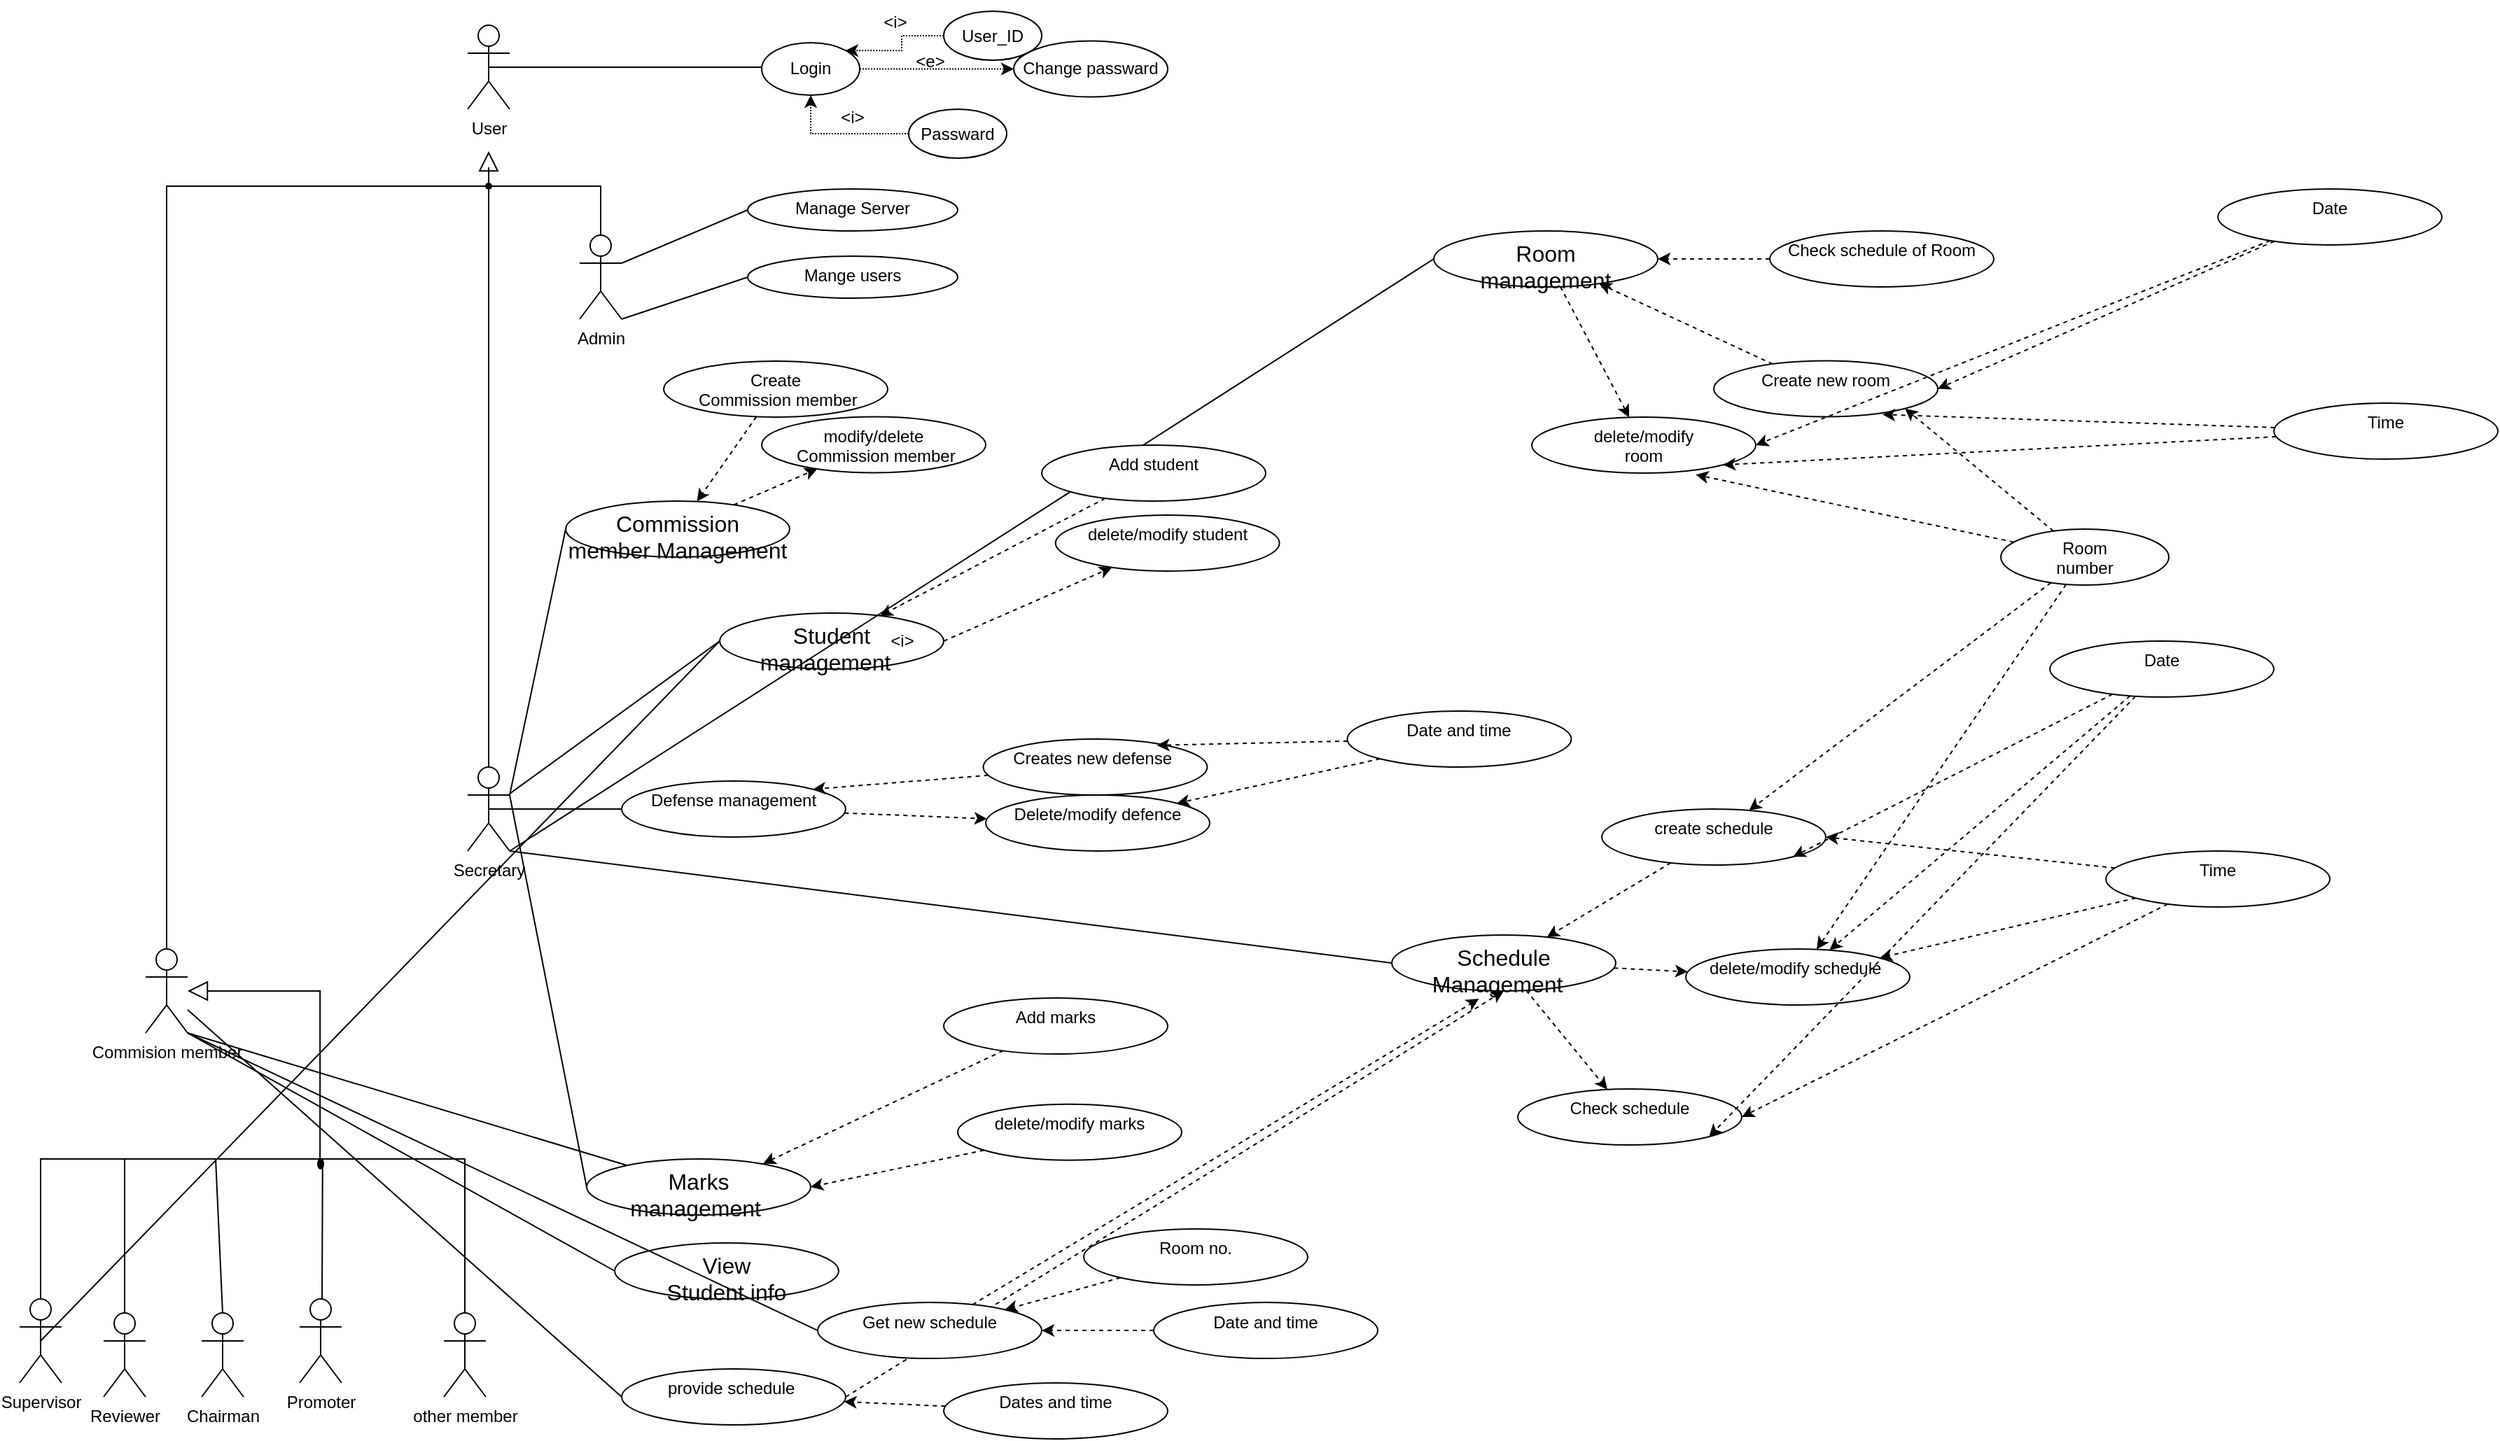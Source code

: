 <mxfile version="20.5.3" type="github">
  <diagram id="Ceo3HjTIkCoKuokpigPx" name="Page-1">
    <mxGraphModel dx="2837" dy="1427" grid="1" gridSize="10" guides="1" tooltips="1" connect="1" arrows="1" fold="1" page="1" pageScale="1" pageWidth="850" pageHeight="1100" math="0" shadow="0">
      <root>
        <mxCell id="0" />
        <mxCell id="1" parent="0" />
        <mxCell id="y3fBSHz_BWolWpJbCQQ2-2" value="User&lt;br&gt;" style="shape=umlActor;html=1;verticalLabelPosition=bottom;verticalAlign=top;align=center;movable=1;resizable=1;rotatable=1;deletable=1;editable=1;connectable=1;" parent="1" vertex="1">
          <mxGeometry x="120" y="40" width="30" height="60" as="geometry" />
        </mxCell>
        <mxCell id="y3fBSHz_BWolWpJbCQQ2-7" value="Admin&lt;br&gt;" style="shape=umlActor;html=1;verticalLabelPosition=bottom;verticalAlign=top;align=center;" parent="1" vertex="1">
          <mxGeometry x="200" y="190" width="30" height="60" as="geometry" />
        </mxCell>
        <mxCell id="y3fBSHz_BWolWpJbCQQ2-8" value="Secretary" style="shape=umlActor;html=1;verticalLabelPosition=bottom;verticalAlign=top;align=center;" parent="1" vertex="1">
          <mxGeometry x="120" y="570" width="30" height="60" as="geometry" />
        </mxCell>
        <mxCell id="y3fBSHz_BWolWpJbCQQ2-9" value="Commision member" style="shape=umlActor;html=1;verticalLabelPosition=bottom;verticalAlign=top;align=center;" parent="1" vertex="1">
          <mxGeometry x="-110" y="700" width="30" height="60" as="geometry" />
        </mxCell>
        <mxCell id="y3fBSHz_BWolWpJbCQQ2-30" value="" style="verticalAlign=bottom;html=1;ellipse;fillColor=strokeColor;fontFamily=Helvetica;fontSize=11;fontColor=default;" parent="1" vertex="1">
          <mxGeometry x="133" y="153" width="4" height="4" as="geometry" />
        </mxCell>
        <mxCell id="y3fBSHz_BWolWpJbCQQ2-31" value="" style="edgeStyle=elbowEdgeStyle;html=1;endSize=12;endArrow=block;endFill=0;elbow=horizontal;rounded=0;labelBackgroundColor=default;fontFamily=Helvetica;fontSize=11;fontColor=default;shape=connector;" parent="1" source="y3fBSHz_BWolWpJbCQQ2-30" edge="1">
          <mxGeometry x="1" relative="1" as="geometry">
            <mxPoint x="135" y="130" as="targetPoint" />
          </mxGeometry>
        </mxCell>
        <mxCell id="y3fBSHz_BWolWpJbCQQ2-32" value="" style="edgeStyle=elbowEdgeStyle;html=1;elbow=vertical;verticalAlign=bottom;endArrow=none;rounded=0;labelBackgroundColor=default;fontFamily=Helvetica;fontSize=11;fontColor=default;startSize=14;shape=connector;entryX=0.5;entryY=0;entryDx=0;entryDy=0;entryPerimeter=0;" parent="1" source="y3fBSHz_BWolWpJbCQQ2-30" target="y3fBSHz_BWolWpJbCQQ2-7" edge="1">
          <mxGeometry x="1" relative="1" as="geometry">
            <mxPoint x="205" y="180" as="targetPoint" />
            <Array as="points">
              <mxPoint x="175" y="155" />
            </Array>
          </mxGeometry>
        </mxCell>
        <mxCell id="y3fBSHz_BWolWpJbCQQ2-33" value="" style="edgeStyle=elbowEdgeStyle;html=1;elbow=vertical;verticalAlign=bottom;endArrow=none;rounded=0;labelBackgroundColor=default;fontFamily=Helvetica;fontSize=11;fontColor=default;startSize=14;shape=connector;exitX=0.5;exitY=0;exitDx=0;exitDy=0;exitPerimeter=0;" parent="1" source="y3fBSHz_BWolWpJbCQQ2-8" target="y3fBSHz_BWolWpJbCQQ2-9" edge="1">
          <mxGeometry x="1" relative="1" as="geometry">
            <mxPoint x="65" y="180" as="targetPoint" />
            <Array as="points">
              <mxPoint x="95" y="155" />
            </Array>
            <mxPoint x="135" y="160" as="sourcePoint" />
          </mxGeometry>
        </mxCell>
        <mxCell id="y3fBSHz_BWolWpJbCQQ2-43" value="" style="endArrow=none;html=1;rounded=0;exitX=0.5;exitY=0.5;exitDx=0;exitDy=0;exitPerimeter=0;" parent="1" source="y3fBSHz_BWolWpJbCQQ2-2" edge="1">
          <mxGeometry width="50" height="50" relative="1" as="geometry">
            <mxPoint x="420" y="300" as="sourcePoint" />
            <mxPoint x="340" y="70" as="targetPoint" />
            <Array as="points">
              <mxPoint x="250" y="70" />
            </Array>
          </mxGeometry>
        </mxCell>
        <mxCell id="y3fBSHz_BWolWpJbCQQ2-49" style="edgeStyle=orthogonalEdgeStyle;rounded=0;orthogonalLoop=1;jettySize=auto;html=1;dashed=1;dashPattern=1 1;entryX=1;entryY=0;entryDx=0;entryDy=0;" parent="1" source="y3fBSHz_BWolWpJbCQQ2-48" target="y3fBSHz_BWolWpJbCQQ2-44" edge="1">
          <mxGeometry relative="1" as="geometry" />
        </mxCell>
        <mxCell id="y3fBSHz_BWolWpJbCQQ2-54" style="edgeStyle=orthogonalEdgeStyle;rounded=0;orthogonalLoop=1;jettySize=auto;html=1;dashed=1;dashPattern=1 1;entryX=0.5;entryY=1;entryDx=0;entryDy=0;" parent="1" source="y3fBSHz_BWolWpJbCQQ2-53" target="y3fBSHz_BWolWpJbCQQ2-44" edge="1">
          <mxGeometry relative="1" as="geometry" />
        </mxCell>
        <mxCell id="y3fBSHz_BWolWpJbCQQ2-56" value="" style="edgeStyle=orthogonalEdgeStyle;rounded=0;orthogonalLoop=1;jettySize=auto;html=1;dashed=1;dashPattern=1 1;" parent="1" source="y3fBSHz_BWolWpJbCQQ2-44" target="y3fBSHz_BWolWpJbCQQ2-55" edge="1">
          <mxGeometry relative="1" as="geometry" />
        </mxCell>
        <mxCell id="y3fBSHz_BWolWpJbCQQ2-44" value="Login" style="ellipse;whiteSpace=wrap;html=1;" parent="1" vertex="1">
          <mxGeometry x="330" y="52.5" width="70" height="37.5" as="geometry" />
        </mxCell>
        <mxCell id="y3fBSHz_BWolWpJbCQQ2-48" value="User_ID" style="ellipse;whiteSpace=wrap;html=1;" parent="1" vertex="1">
          <mxGeometry x="460" y="30" width="70" height="35" as="geometry" />
        </mxCell>
        <mxCell id="y3fBSHz_BWolWpJbCQQ2-53" value="Passward" style="ellipse;whiteSpace=wrap;html=1;" parent="1" vertex="1">
          <mxGeometry x="435" y="100" width="70" height="35" as="geometry" />
        </mxCell>
        <mxCell id="y3fBSHz_BWolWpJbCQQ2-55" value="Change passward" style="ellipse;whiteSpace=wrap;html=1;" parent="1" vertex="1">
          <mxGeometry x="510" y="51.25" width="110" height="40" as="geometry" />
        </mxCell>
        <mxCell id="uWbdzSf9f9KDguj-dyQo-15" value="" style="edgeStyle=elbowEdgeStyle;html=1;endSize=12;endArrow=block;endFill=0;elbow=horizontal;rounded=0;labelBackgroundColor=default;fontFamily=Helvetica;fontSize=11;fontColor=default;shape=connector;" edge="1" parent="1" target="y3fBSHz_BWolWpJbCQQ2-9">
          <mxGeometry x="1" relative="1" as="geometry">
            <mxPoint x="14.57" y="820" as="targetPoint" />
            <mxPoint x="14.57" y="850" as="sourcePoint" />
            <Array as="points">
              <mxPoint x="14.57" y="850" />
              <mxPoint x="324.57" y="770" />
            </Array>
          </mxGeometry>
        </mxCell>
        <mxCell id="uWbdzSf9f9KDguj-dyQo-16" value="" style="edgeStyle=elbowEdgeStyle;html=1;elbow=vertical;verticalAlign=bottom;endArrow=none;rounded=0;labelBackgroundColor=default;fontFamily=Helvetica;fontSize=11;fontColor=default;startSize=14;shape=connector;entryX=0.5;entryY=0;entryDx=0;entryDy=0;entryPerimeter=0;" edge="1" parent="1" target="uWbdzSf9f9KDguj-dyQo-51">
          <mxGeometry x="1" relative="1" as="geometry">
            <mxPoint x="120" y="890" as="targetPoint" />
            <Array as="points">
              <mxPoint x="70" y="850" />
            </Array>
            <mxPoint x="30" y="850" as="sourcePoint" />
          </mxGeometry>
        </mxCell>
        <mxCell id="uWbdzSf9f9KDguj-dyQo-17" value="" style="edgeStyle=elbowEdgeStyle;html=1;elbow=vertical;verticalAlign=bottom;endArrow=none;rounded=0;labelBackgroundColor=default;fontFamily=Helvetica;fontSize=11;fontColor=default;startSize=14;shape=connector;startArrow=none;entryX=0.5;entryY=0;entryDx=0;entryDy=0;entryPerimeter=0;" edge="1" source="uWbdzSf9f9KDguj-dyQo-26" parent="1" target="uWbdzSf9f9KDguj-dyQo-42">
          <mxGeometry x="1" relative="1" as="geometry">
            <mxPoint x="-180" y="900" as="targetPoint" />
            <Array as="points">
              <mxPoint x="-170" y="850" />
              <mxPoint x="-130" y="850" />
              <mxPoint x="-120" y="850" />
              <mxPoint x="-30" y="850" />
              <mxPoint x="200" y="765" />
              <mxPoint x="300" y="765" />
            </Array>
            <mxPoint x="30" y="850" as="sourcePoint" />
          </mxGeometry>
        </mxCell>
        <mxCell id="uWbdzSf9f9KDguj-dyQo-27" value="" style="edgeStyle=elbowEdgeStyle;html=1;elbow=vertical;verticalAlign=bottom;endArrow=none;rounded=0;labelBackgroundColor=default;fontFamily=Helvetica;fontSize=11;fontColor=default;startSize=14;shape=connector;startArrow=none;" edge="1" parent="1" source="uWbdzSf9f9KDguj-dyQo-26">
          <mxGeometry x="1" relative="1" as="geometry">
            <mxPoint x="30" y="850" as="targetPoint" />
            <Array as="points" />
            <mxPoint x="30" y="850" as="sourcePoint" />
          </mxGeometry>
        </mxCell>
        <mxCell id="uWbdzSf9f9KDguj-dyQo-26" value="" style="verticalAlign=bottom;html=1;ellipse;fillColor=strokeColor;fontFamily=Helvetica;fontSize=11;fontColor=default;direction=east;" vertex="1" parent="1">
          <mxGeometry x="13" y="850" width="4" height="7" as="geometry" />
        </mxCell>
        <mxCell id="uWbdzSf9f9KDguj-dyQo-31" value="" style="edgeStyle=elbowEdgeStyle;html=1;elbow=vertical;verticalAlign=bottom;endArrow=none;rounded=0;labelBackgroundColor=default;fontFamily=Helvetica;fontSize=11;fontColor=default;startSize=14;shape=connector;" edge="1" parent="1" target="uWbdzSf9f9KDguj-dyQo-26">
          <mxGeometry x="1" relative="1" as="geometry">
            <mxPoint x="30" y="850" as="targetPoint" />
            <Array as="points" />
            <mxPoint x="30" y="850" as="sourcePoint" />
          </mxGeometry>
        </mxCell>
        <mxCell id="uWbdzSf9f9KDguj-dyQo-42" value="Supervisor&lt;br&gt;" style="shape=umlActor;html=1;verticalLabelPosition=bottom;verticalAlign=top;align=center;" vertex="1" parent="1">
          <mxGeometry x="-200" y="950" width="30" height="60" as="geometry" />
        </mxCell>
        <mxCell id="uWbdzSf9f9KDguj-dyQo-43" value="" style="endArrow=none;html=1;rounded=0;exitX=0.5;exitY=0;exitDx=0;exitDy=0;exitPerimeter=0;" edge="1" parent="1" source="uWbdzSf9f9KDguj-dyQo-44">
          <mxGeometry width="50" height="50" relative="1" as="geometry">
            <mxPoint x="-120" y="940" as="sourcePoint" />
            <mxPoint x="-125" y="850" as="targetPoint" />
          </mxGeometry>
        </mxCell>
        <mxCell id="uWbdzSf9f9KDguj-dyQo-44" value="Reviewer" style="shape=umlActor;html=1;verticalLabelPosition=bottom;verticalAlign=top;align=center;" vertex="1" parent="1">
          <mxGeometry x="-140" y="960" width="30" height="60" as="geometry" />
        </mxCell>
        <mxCell id="uWbdzSf9f9KDguj-dyQo-46" value="Chairman" style="shape=umlActor;html=1;verticalLabelPosition=bottom;verticalAlign=top;align=center;" vertex="1" parent="1">
          <mxGeometry x="-70" y="960" width="30" height="60" as="geometry" />
        </mxCell>
        <mxCell id="uWbdzSf9f9KDguj-dyQo-48" value="" style="endArrow=none;html=1;rounded=0;exitX=0.5;exitY=0;exitDx=0;exitDy=0;exitPerimeter=0;" edge="1" parent="1" source="uWbdzSf9f9KDguj-dyQo-46">
          <mxGeometry width="50" height="50" relative="1" as="geometry">
            <mxPoint x="50" y="880" as="sourcePoint" />
            <mxPoint x="-60" y="850" as="targetPoint" />
          </mxGeometry>
        </mxCell>
        <mxCell id="uWbdzSf9f9KDguj-dyQo-49" value="" style="endArrow=none;html=1;rounded=0;entryX=1;entryY=0;entryDx=0;entryDy=0;" edge="1" parent="1" target="uWbdzSf9f9KDguj-dyQo-26">
          <mxGeometry width="50" height="50" relative="1" as="geometry">
            <mxPoint x="16" y="950" as="sourcePoint" />
            <mxPoint x="100" y="830" as="targetPoint" />
          </mxGeometry>
        </mxCell>
        <mxCell id="uWbdzSf9f9KDguj-dyQo-50" value="Promoter" style="shape=umlActor;html=1;verticalLabelPosition=bottom;verticalAlign=top;align=center;" vertex="1" parent="1">
          <mxGeometry y="950" width="30" height="60" as="geometry" />
        </mxCell>
        <mxCell id="uWbdzSf9f9KDguj-dyQo-51" value="other member" style="shape=umlActor;html=1;verticalLabelPosition=bottom;verticalAlign=top;align=center;" vertex="1" parent="1">
          <mxGeometry x="103" y="960" width="30" height="60" as="geometry" />
        </mxCell>
        <mxCell id="uWbdzSf9f9KDguj-dyQo-52" value="Manage Server" style="ellipse;whiteSpace=wrap;html=1;verticalAlign=top;" vertex="1" parent="1">
          <mxGeometry x="320" y="157" width="150" height="30" as="geometry" />
        </mxCell>
        <mxCell id="uWbdzSf9f9KDguj-dyQo-54" value="" style="endArrow=none;html=1;rounded=0;strokeColor=default;strokeWidth=1;exitX=1;exitY=0.333;exitDx=0;exitDy=0;exitPerimeter=0;entryX=0;entryY=0.5;entryDx=0;entryDy=0;" edge="1" parent="1" source="y3fBSHz_BWolWpJbCQQ2-7" target="uWbdzSf9f9KDguj-dyQo-52">
          <mxGeometry width="50" height="50" relative="1" as="geometry">
            <mxPoint x="280" y="270" as="sourcePoint" />
            <mxPoint x="330" y="220" as="targetPoint" />
          </mxGeometry>
        </mxCell>
        <mxCell id="uWbdzSf9f9KDguj-dyQo-55" value="&amp;lt;i&amp;gt;" style="text;html=1;align=center;verticalAlign=middle;resizable=0;points=[];autosize=1;strokeColor=none;fillColor=none;" vertex="1" parent="1">
          <mxGeometry x="405" y="22.5" width="40" height="30" as="geometry" />
        </mxCell>
        <mxCell id="uWbdzSf9f9KDguj-dyQo-56" style="edgeStyle=none;rounded=0;orthogonalLoop=1;jettySize=auto;html=1;entryX=0.495;entryY=0.99;entryDx=0;entryDy=0;entryPerimeter=0;strokeColor=default;strokeWidth=1;" edge="1" parent="1" source="uWbdzSf9f9KDguj-dyQo-55" target="uWbdzSf9f9KDguj-dyQo-55">
          <mxGeometry relative="1" as="geometry" />
        </mxCell>
        <mxCell id="uWbdzSf9f9KDguj-dyQo-57" value="&amp;lt;e&amp;gt;" style="text;html=1;align=center;verticalAlign=middle;resizable=0;points=[];autosize=1;strokeColor=none;fillColor=none;" vertex="1" parent="1">
          <mxGeometry x="430" y="51.25" width="40" height="30" as="geometry" />
        </mxCell>
        <mxCell id="uWbdzSf9f9KDguj-dyQo-58" value="&amp;lt;i&amp;gt;" style="text;html=1;strokeColor=none;fillColor=none;align=center;verticalAlign=middle;whiteSpace=wrap;rounded=0;" vertex="1" parent="1">
          <mxGeometry x="365" y="91.25" width="60" height="30" as="geometry" />
        </mxCell>
        <mxCell id="uWbdzSf9f9KDguj-dyQo-59" value="Mange users" style="ellipse;whiteSpace=wrap;html=1;verticalAlign=top;" vertex="1" parent="1">
          <mxGeometry x="320" y="205" width="150" height="30" as="geometry" />
        </mxCell>
        <mxCell id="uWbdzSf9f9KDguj-dyQo-60" value="" style="endArrow=none;html=1;rounded=0;strokeColor=default;strokeWidth=1;exitX=1;exitY=0.333;exitDx=0;exitDy=0;exitPerimeter=0;entryX=0;entryY=0.5;entryDx=0;entryDy=0;" edge="1" parent="1" target="uWbdzSf9f9KDguj-dyQo-59">
          <mxGeometry width="50" height="50" relative="1" as="geometry">
            <mxPoint x="230" y="250" as="sourcePoint" />
            <mxPoint x="330" y="260" as="targetPoint" />
          </mxGeometry>
        </mxCell>
        <mxCell id="uWbdzSf9f9KDguj-dyQo-93" value="" style="edgeStyle=none;rounded=0;orthogonalLoop=1;jettySize=auto;html=1;strokeColor=default;strokeWidth=1;dashed=1;" edge="1" parent="1" source="uWbdzSf9f9KDguj-dyQo-92" target="uWbdzSf9f9KDguj-dyQo-61">
          <mxGeometry relative="1" as="geometry" />
        </mxCell>
        <mxCell id="uWbdzSf9f9KDguj-dyQo-61" value="&lt;span style=&quot;font-size:12.0pt;font-family:&amp;quot;Calibri Light&amp;quot;,sans-serif;&lt;br/&gt;mso-ascii-theme-font:major-latin;mso-fareast-font-family:Calibri;mso-fareast-theme-font:&lt;br/&gt;minor-latin;mso-hansi-theme-font:major-latin;mso-bidi-theme-font:major-latin;&lt;br/&gt;mso-ansi-language:EN-US;mso-fareast-language:EN-US;mso-bidi-language:AR-SA&quot;&gt;Commission&lt;br/&gt;member Management&lt;/span&gt;" style="ellipse;whiteSpace=wrap;html=1;verticalAlign=top;" vertex="1" parent="1">
          <mxGeometry x="190" y="380" width="160" height="40" as="geometry" />
        </mxCell>
        <mxCell id="uWbdzSf9f9KDguj-dyQo-62" value="" style="endArrow=none;html=1;rounded=0;strokeColor=default;strokeWidth=1;exitX=1;exitY=0.333;exitDx=0;exitDy=0;exitPerimeter=0;entryX=0;entryY=0.5;entryDx=0;entryDy=0;" edge="1" parent="1" target="uWbdzSf9f9KDguj-dyQo-61">
          <mxGeometry width="50" height="50" relative="1" as="geometry">
            <mxPoint x="150" y="590" as="sourcePoint" />
            <mxPoint x="250" y="600" as="targetPoint" />
          </mxGeometry>
        </mxCell>
        <mxCell id="uWbdzSf9f9KDguj-dyQo-85" value="" style="edgeStyle=none;rounded=0;orthogonalLoop=1;jettySize=auto;html=1;strokeColor=default;strokeWidth=1;dashed=1;" edge="1" parent="1" source="uWbdzSf9f9KDguj-dyQo-84" target="uWbdzSf9f9KDguj-dyQo-63">
          <mxGeometry relative="1" as="geometry" />
        </mxCell>
        <mxCell id="uWbdzSf9f9KDguj-dyQo-63" value="&lt;span style=&quot;font-size:12.0pt;font-family:&amp;quot;Calibri Light&amp;quot;,sans-serif;&lt;br/&gt;mso-ascii-theme-font:major-latin;mso-fareast-font-family:Calibri;mso-fareast-theme-font:&lt;br/&gt;minor-latin;mso-hansi-theme-font:major-latin;mso-bidi-theme-font:major-latin;&lt;br/&gt;mso-ansi-language:EN-US;mso-fareast-language:EN-US;mso-bidi-language:AR-SA&quot;&gt;Student&lt;br/&gt;management&amp;nbsp;&amp;nbsp;&lt;/span&gt;" style="ellipse;whiteSpace=wrap;html=1;verticalAlign=top;" vertex="1" parent="1">
          <mxGeometry x="300" y="460" width="160" height="40" as="geometry" />
        </mxCell>
        <mxCell id="uWbdzSf9f9KDguj-dyQo-64" value="" style="endArrow=none;html=1;rounded=0;strokeColor=default;strokeWidth=1;entryX=0;entryY=0.5;entryDx=0;entryDy=0;" edge="1" parent="1" target="uWbdzSf9f9KDguj-dyQo-63" source="y3fBSHz_BWolWpJbCQQ2-8">
          <mxGeometry width="50" height="50" relative="1" as="geometry">
            <mxPoint x="145" y="680" as="sourcePoint" />
            <mxPoint x="245" y="690" as="targetPoint" />
          </mxGeometry>
        </mxCell>
        <mxCell id="uWbdzSf9f9KDguj-dyQo-66" value="Defense management&lt;br&gt;" style="ellipse;whiteSpace=wrap;html=1;verticalAlign=top;" vertex="1" parent="1">
          <mxGeometry x="230" y="580" width="160" height="40" as="geometry" />
        </mxCell>
        <mxCell id="uWbdzSf9f9KDguj-dyQo-67" value="" style="endArrow=none;html=1;rounded=0;strokeColor=default;strokeWidth=1;entryX=0;entryY=0.5;entryDx=0;entryDy=0;exitX=0.5;exitY=0.5;exitDx=0;exitDy=0;exitPerimeter=0;" edge="1" parent="1" target="uWbdzSf9f9KDguj-dyQo-66" source="y3fBSHz_BWolWpJbCQQ2-8">
          <mxGeometry width="50" height="50" relative="1" as="geometry">
            <mxPoint x="160" y="649.412" as="sourcePoint" />
            <mxPoint x="255" y="750" as="targetPoint" />
          </mxGeometry>
        </mxCell>
        <mxCell id="uWbdzSf9f9KDguj-dyQo-131" value="" style="edgeStyle=none;rounded=0;orthogonalLoop=1;jettySize=auto;html=1;dashed=1;strokeColor=default;strokeWidth=1;" edge="1" parent="1" source="uWbdzSf9f9KDguj-dyQo-130" target="uWbdzSf9f9KDguj-dyQo-68">
          <mxGeometry relative="1" as="geometry" />
        </mxCell>
        <mxCell id="uWbdzSf9f9KDguj-dyQo-133" value="" style="edgeStyle=none;rounded=0;orthogonalLoop=1;jettySize=auto;html=1;dashed=1;strokeColor=default;strokeWidth=1;" edge="1" parent="1" source="uWbdzSf9f9KDguj-dyQo-68" target="uWbdzSf9f9KDguj-dyQo-132">
          <mxGeometry relative="1" as="geometry" />
        </mxCell>
        <mxCell id="uWbdzSf9f9KDguj-dyQo-137" value="" style="edgeStyle=none;rounded=0;orthogonalLoop=1;jettySize=auto;html=1;dashed=1;strokeColor=default;strokeWidth=1;" edge="1" parent="1" source="uWbdzSf9f9KDguj-dyQo-68" target="uWbdzSf9f9KDguj-dyQo-136">
          <mxGeometry relative="1" as="geometry" />
        </mxCell>
        <mxCell id="uWbdzSf9f9KDguj-dyQo-68" value="&lt;span style=&quot;font-size:12.0pt;font-family:&amp;quot;Calibri Light&amp;quot;,sans-serif;&lt;br/&gt;mso-ascii-theme-font:major-latin;mso-fareast-font-family:Calibri;mso-fareast-theme-font:&lt;br/&gt;minor-latin;mso-hansi-theme-font:major-latin;mso-bidi-theme-font:major-latin;&lt;br/&gt;mso-ansi-language:EN-US;mso-fareast-language:EN-US;mso-bidi-language:AR-SA&quot;&gt;Schedule&lt;br/&gt;Management &amp;nbsp;&lt;/span&gt;" style="ellipse;whiteSpace=wrap;html=1;verticalAlign=top;" vertex="1" parent="1">
          <mxGeometry x="780" y="690" width="160" height="40" as="geometry" />
        </mxCell>
        <mxCell id="uWbdzSf9f9KDguj-dyQo-69" value="" style="endArrow=none;html=1;rounded=0;strokeColor=default;strokeWidth=1;entryX=0;entryY=0.5;entryDx=0;entryDy=0;exitX=1;exitY=1;exitDx=0;exitDy=0;exitPerimeter=0;" edge="1" parent="1" target="uWbdzSf9f9KDguj-dyQo-68" source="y3fBSHz_BWolWpJbCQQ2-8">
          <mxGeometry width="50" height="50" relative="1" as="geometry">
            <mxPoint x="150" y="719.412" as="sourcePoint" />
            <mxPoint x="245" y="820" as="targetPoint" />
          </mxGeometry>
        </mxCell>
        <mxCell id="uWbdzSf9f9KDguj-dyQo-154" value="" style="edgeStyle=none;rounded=0;orthogonalLoop=1;jettySize=auto;html=1;dashed=1;strokeColor=default;strokeWidth=1;" edge="1" parent="1" source="uWbdzSf9f9KDguj-dyQo-153" target="uWbdzSf9f9KDguj-dyQo-70">
          <mxGeometry relative="1" as="geometry" />
        </mxCell>
        <mxCell id="uWbdzSf9f9KDguj-dyQo-156" value="" style="edgeStyle=none;rounded=0;orthogonalLoop=1;jettySize=auto;html=1;dashed=1;strokeColor=default;strokeWidth=1;" edge="1" parent="1" source="uWbdzSf9f9KDguj-dyQo-155" target="uWbdzSf9f9KDguj-dyQo-70">
          <mxGeometry relative="1" as="geometry" />
        </mxCell>
        <mxCell id="uWbdzSf9f9KDguj-dyQo-161" value="" style="edgeStyle=none;rounded=0;orthogonalLoop=1;jettySize=auto;html=1;dashed=1;strokeColor=default;strokeWidth=1;" edge="1" parent="1" source="uWbdzSf9f9KDguj-dyQo-70" target="uWbdzSf9f9KDguj-dyQo-160">
          <mxGeometry relative="1" as="geometry" />
        </mxCell>
        <mxCell id="uWbdzSf9f9KDguj-dyQo-70" value="&lt;span style=&quot;font-size:12.0pt;font-family:&amp;quot;Calibri Light&amp;quot;,sans-serif;&lt;br/&gt;mso-ascii-theme-font:major-latin;mso-fareast-font-family:Calibri;mso-fareast-theme-font:&lt;br/&gt;minor-latin;mso-hansi-theme-font:major-latin;mso-bidi-theme-font:major-latin;&lt;br/&gt;mso-ansi-language:EN-US;mso-fareast-language:EN-US;mso-bidi-language:AR-SA&quot;&gt;Room&lt;br/&gt;management&lt;br&gt;&lt;/span&gt;" style="ellipse;whiteSpace=wrap;html=1;verticalAlign=top;" vertex="1" parent="1">
          <mxGeometry x="810" y="187" width="160" height="40" as="geometry" />
        </mxCell>
        <mxCell id="uWbdzSf9f9KDguj-dyQo-71" value="" style="endArrow=none;html=1;rounded=0;strokeColor=default;strokeWidth=1;entryX=0;entryY=0.5;entryDx=0;entryDy=0;exitX=1;exitY=1;exitDx=0;exitDy=0;exitPerimeter=0;" edge="1" parent="1" target="uWbdzSf9f9KDguj-dyQo-70" source="y3fBSHz_BWolWpJbCQQ2-8">
          <mxGeometry width="50" height="50" relative="1" as="geometry">
            <mxPoint x="155" y="779.412" as="sourcePoint" />
            <mxPoint x="250" y="880" as="targetPoint" />
          </mxGeometry>
        </mxCell>
        <mxCell id="uWbdzSf9f9KDguj-dyQo-72" value="&lt;span style=&quot;font-size:12.0pt;font-family:&amp;quot;Calibri Light&amp;quot;,sans-serif;&lt;br/&gt;mso-ascii-theme-font:major-latin;mso-fareast-font-family:Calibri;mso-fareast-theme-font:&lt;br/&gt;minor-latin;mso-hansi-theme-font:major-latin;mso-bidi-theme-font:major-latin;&lt;br/&gt;mso-ansi-language:EN-US;mso-fareast-language:EN-US;mso-bidi-language:AR-SA&quot;&gt;Marks&lt;br/&gt;management&amp;nbsp;&lt;/span&gt;&lt;span&gt;&lt;br&gt;&lt;/span&gt;" style="ellipse;whiteSpace=wrap;html=1;verticalAlign=top;" vertex="1" parent="1">
          <mxGeometry x="205" y="850" width="160" height="40" as="geometry" />
        </mxCell>
        <mxCell id="uWbdzSf9f9KDguj-dyQo-73" value="" style="endArrow=none;html=1;rounded=0;strokeColor=default;strokeWidth=1;entryX=0;entryY=0.5;entryDx=0;entryDy=0;exitX=1;exitY=0.333;exitDx=0;exitDy=0;exitPerimeter=0;" edge="1" target="uWbdzSf9f9KDguj-dyQo-72" parent="1" source="y3fBSHz_BWolWpJbCQQ2-8">
          <mxGeometry width="50" height="50" relative="1" as="geometry">
            <mxPoint x="150" y="380" as="sourcePoint" />
            <mxPoint x="250" y="630" as="targetPoint" />
          </mxGeometry>
        </mxCell>
        <mxCell id="uWbdzSf9f9KDguj-dyQo-84" value="Add student" style="ellipse;whiteSpace=wrap;html=1;verticalAlign=top;" vertex="1" parent="1">
          <mxGeometry x="530" y="340" width="160" height="40" as="geometry" />
        </mxCell>
        <mxCell id="uWbdzSf9f9KDguj-dyQo-86" value="" style="edgeStyle=none;rounded=0;orthogonalLoop=1;jettySize=auto;html=1;strokeColor=default;strokeWidth=1;dashed=1;exitX=1;exitY=0.5;exitDx=0;exitDy=0;" edge="1" parent="1" source="uWbdzSf9f9KDguj-dyQo-63" target="uWbdzSf9f9KDguj-dyQo-87">
          <mxGeometry relative="1" as="geometry">
            <mxPoint x="379.996" y="580.005" as="sourcePoint" />
          </mxGeometry>
        </mxCell>
        <mxCell id="uWbdzSf9f9KDguj-dyQo-87" value="delete/modify student" style="ellipse;whiteSpace=wrap;html=1;verticalAlign=top;" vertex="1" parent="1">
          <mxGeometry x="539.81" y="390" width="160" height="40" as="geometry" />
        </mxCell>
        <mxCell id="uWbdzSf9f9KDguj-dyQo-90" value="&amp;lt;i&amp;gt;" style="text;html=1;align=center;verticalAlign=middle;resizable=0;points=[];autosize=1;strokeColor=none;fillColor=none;" vertex="1" parent="1">
          <mxGeometry x="410" y="465" width="40" height="30" as="geometry" />
        </mxCell>
        <mxCell id="uWbdzSf9f9KDguj-dyQo-91" value="" style="endArrow=none;html=1;rounded=0;strokeColor=default;strokeWidth=1;entryX=0;entryY=0.5;entryDx=0;entryDy=0;exitX=0.5;exitY=0.5;exitDx=0;exitDy=0;exitPerimeter=0;" edge="1" parent="1" source="uWbdzSf9f9KDguj-dyQo-42" target="uWbdzSf9f9KDguj-dyQo-63">
          <mxGeometry width="50" height="50" relative="1" as="geometry">
            <mxPoint x="350" y="790" as="sourcePoint" />
            <mxPoint x="400" y="740" as="targetPoint" />
          </mxGeometry>
        </mxCell>
        <mxCell id="uWbdzSf9f9KDguj-dyQo-92" value="Create&lt;br&gt;&amp;nbsp;Commission member" style="ellipse;whiteSpace=wrap;html=1;verticalAlign=top;" vertex="1" parent="1">
          <mxGeometry x="260" y="280" width="160" height="40" as="geometry" />
        </mxCell>
        <mxCell id="uWbdzSf9f9KDguj-dyQo-94" value="" style="edgeStyle=none;rounded=0;orthogonalLoop=1;jettySize=auto;html=1;strokeColor=default;strokeWidth=1;dashed=1;" edge="1" parent="1" source="uWbdzSf9f9KDguj-dyQo-61" target="uWbdzSf9f9KDguj-dyQo-95">
          <mxGeometry relative="1" as="geometry">
            <mxPoint x="353.79" y="419.999" as="sourcePoint" />
          </mxGeometry>
        </mxCell>
        <mxCell id="uWbdzSf9f9KDguj-dyQo-95" value="modify/delete&lt;br&gt;&amp;nbsp;Commission member" style="ellipse;whiteSpace=wrap;html=1;verticalAlign=top;" vertex="1" parent="1">
          <mxGeometry x="330" y="319.7" width="160" height="40" as="geometry" />
        </mxCell>
        <mxCell id="uWbdzSf9f9KDguj-dyQo-98" value="" style="edgeStyle=none;rounded=0;orthogonalLoop=1;jettySize=auto;html=1;strokeColor=default;strokeWidth=1;dashed=1;entryX=1;entryY=0;entryDx=0;entryDy=0;" edge="1" parent="1" source="uWbdzSf9f9KDguj-dyQo-99" target="uWbdzSf9f9KDguj-dyQo-66">
          <mxGeometry relative="1" as="geometry">
            <mxPoint x="379.999" y="589.142" as="targetPoint" />
          </mxGeometry>
        </mxCell>
        <mxCell id="uWbdzSf9f9KDguj-dyQo-99" value="Creates new defense&amp;nbsp;" style="ellipse;whiteSpace=wrap;html=1;verticalAlign=top;" vertex="1" parent="1">
          <mxGeometry x="488.24" y="550" width="160" height="40" as="geometry" />
        </mxCell>
        <mxCell id="uWbdzSf9f9KDguj-dyQo-100" value="" style="edgeStyle=none;rounded=0;orthogonalLoop=1;jettySize=auto;html=1;strokeColor=default;strokeWidth=1;dashed=1;" edge="1" parent="1" source="uWbdzSf9f9KDguj-dyQo-66" target="uWbdzSf9f9KDguj-dyQo-101">
          <mxGeometry relative="1" as="geometry">
            <mxPoint x="384.999" y="609.142" as="sourcePoint" />
          </mxGeometry>
        </mxCell>
        <mxCell id="uWbdzSf9f9KDguj-dyQo-101" value="Delete/modify defence" style="ellipse;whiteSpace=wrap;html=1;verticalAlign=top;" vertex="1" parent="1">
          <mxGeometry x="490.0" y="590" width="160" height="40" as="geometry" />
        </mxCell>
        <mxCell id="uWbdzSf9f9KDguj-dyQo-102" value="" style="edgeStyle=none;rounded=0;orthogonalLoop=1;jettySize=auto;html=1;strokeColor=default;strokeWidth=1;dashed=1;entryX=0.775;entryY=0.111;entryDx=0;entryDy=0;entryPerimeter=0;" edge="1" parent="1" source="uWbdzSf9f9KDguj-dyQo-103" target="uWbdzSf9f9KDguj-dyQo-99">
          <mxGeometry relative="1" as="geometry">
            <mxPoint x="630" y="569" as="targetPoint" />
          </mxGeometry>
        </mxCell>
        <mxCell id="uWbdzSf9f9KDguj-dyQo-104" style="edgeStyle=none;rounded=0;orthogonalLoop=1;jettySize=auto;html=1;exitX=0;exitY=1;exitDx=0;exitDy=0;entryX=1;entryY=0;entryDx=0;entryDy=0;dashed=1;strokeColor=default;strokeWidth=1;" edge="1" parent="1" source="uWbdzSf9f9KDguj-dyQo-103" target="uWbdzSf9f9KDguj-dyQo-101">
          <mxGeometry relative="1" as="geometry" />
        </mxCell>
        <mxCell id="uWbdzSf9f9KDguj-dyQo-103" value="Date and time" style="ellipse;whiteSpace=wrap;html=1;verticalAlign=top;" vertex="1" parent="1">
          <mxGeometry x="748.24" y="530" width="160" height="40" as="geometry" />
        </mxCell>
        <mxCell id="uWbdzSf9f9KDguj-dyQo-107" style="edgeStyle=none;rounded=0;orthogonalLoop=1;jettySize=auto;html=1;entryX=1;entryY=0;entryDx=0;entryDy=0;dashed=1;strokeColor=default;strokeWidth=1;" edge="1" parent="1" source="uWbdzSf9f9KDguj-dyQo-72" target="uWbdzSf9f9KDguj-dyQo-72">
          <mxGeometry relative="1" as="geometry" />
        </mxCell>
        <mxCell id="uWbdzSf9f9KDguj-dyQo-108" value="" style="endArrow=none;html=1;rounded=0;strokeColor=default;strokeWidth=1;exitX=1;exitY=1;exitDx=0;exitDy=0;exitPerimeter=0;" edge="1" parent="1" source="y3fBSHz_BWolWpJbCQQ2-9" target="uWbdzSf9f9KDguj-dyQo-72">
          <mxGeometry width="50" height="50" relative="1" as="geometry">
            <mxPoint x="160" y="600" as="sourcePoint" />
            <mxPoint x="255" y="880" as="targetPoint" />
          </mxGeometry>
        </mxCell>
        <mxCell id="uWbdzSf9f9KDguj-dyQo-109" value="" style="edgeStyle=none;rounded=0;orthogonalLoop=1;jettySize=auto;html=1;strokeColor=default;strokeWidth=1;dashed=1;entryX=0.788;entryY=0.083;entryDx=0;entryDy=0;entryPerimeter=0;" edge="1" parent="1" source="uWbdzSf9f9KDguj-dyQo-110" target="uWbdzSf9f9KDguj-dyQo-72">
          <mxGeometry relative="1" as="geometry">
            <mxPoint x="344.57" y="857.004" as="targetPoint" />
          </mxGeometry>
        </mxCell>
        <mxCell id="uWbdzSf9f9KDguj-dyQo-110" value="Add marks&lt;br&gt;" style="ellipse;whiteSpace=wrap;html=1;verticalAlign=top;" vertex="1" parent="1">
          <mxGeometry x="460" y="735.04" width="160" height="40" as="geometry" />
        </mxCell>
        <mxCell id="uWbdzSf9f9KDguj-dyQo-111" value="" style="edgeStyle=none;rounded=0;orthogonalLoop=1;jettySize=auto;html=1;strokeColor=default;strokeWidth=1;dashed=1;entryX=1;entryY=0.5;entryDx=0;entryDy=0;" edge="1" parent="1" source="uWbdzSf9f9KDguj-dyQo-112" target="uWbdzSf9f9KDguj-dyQo-72">
          <mxGeometry relative="1" as="geometry">
            <mxPoint x="341.08" y="929.14" as="targetPoint" />
          </mxGeometry>
        </mxCell>
        <mxCell id="uWbdzSf9f9KDguj-dyQo-112" value="delete/modify marks" style="ellipse;whiteSpace=wrap;html=1;verticalAlign=top;" vertex="1" parent="1">
          <mxGeometry x="470" y="810.86" width="160" height="40" as="geometry" />
        </mxCell>
        <mxCell id="uWbdzSf9f9KDguj-dyQo-115" value="&lt;span style=&quot;font-size:12.0pt;font-family:&amp;quot;Calibri Light&amp;quot;,sans-serif;&lt;br/&gt;mso-ascii-theme-font:major-latin;mso-fareast-font-family:Calibri;mso-fareast-theme-font:&lt;br/&gt;minor-latin;mso-hansi-theme-font:major-latin;mso-bidi-theme-font:major-latin;&lt;br/&gt;mso-ansi-language:EN-US;mso-fareast-language:EN-US;mso-bidi-language:AR-SA&quot;&gt;View&lt;br/&gt;Student info&lt;/span&gt;&lt;span&gt;&lt;br&gt;&lt;/span&gt;" style="ellipse;whiteSpace=wrap;html=1;verticalAlign=top;" vertex="1" parent="1">
          <mxGeometry x="225" y="910" width="160" height="40" as="geometry" />
        </mxCell>
        <mxCell id="uWbdzSf9f9KDguj-dyQo-116" value="" style="endArrow=none;html=1;rounded=0;strokeColor=default;strokeWidth=1;entryX=0;entryY=0.5;entryDx=0;entryDy=0;exitX=1;exitY=1;exitDx=0;exitDy=0;exitPerimeter=0;" edge="1" parent="1" target="uWbdzSf9f9KDguj-dyQo-115" source="y3fBSHz_BWolWpJbCQQ2-9">
          <mxGeometry width="50" height="50" relative="1" as="geometry">
            <mxPoint x="162.5" y="750" as="sourcePoint" />
            <mxPoint x="262.5" y="790" as="targetPoint" />
          </mxGeometry>
        </mxCell>
        <mxCell id="uWbdzSf9f9KDguj-dyQo-127" value="" style="edgeStyle=none;rounded=0;orthogonalLoop=1;jettySize=auto;html=1;dashed=1;strokeColor=default;strokeWidth=1;" edge="1" parent="1" source="uWbdzSf9f9KDguj-dyQo-126" target="uWbdzSf9f9KDguj-dyQo-117">
          <mxGeometry relative="1" as="geometry" />
        </mxCell>
        <mxCell id="uWbdzSf9f9KDguj-dyQo-129" style="edgeStyle=none;rounded=0;orthogonalLoop=1;jettySize=auto;html=1;exitX=1;exitY=0.5;exitDx=0;exitDy=0;dashed=1;strokeColor=default;strokeWidth=1;entryX=0.5;entryY=1;entryDx=0;entryDy=0;" edge="1" parent="1" source="uWbdzSf9f9KDguj-dyQo-117" target="uWbdzSf9f9KDguj-dyQo-68">
          <mxGeometry relative="1" as="geometry">
            <mxPoint x="890" y="730" as="targetPoint" />
          </mxGeometry>
        </mxCell>
        <mxCell id="uWbdzSf9f9KDguj-dyQo-117" value="&lt;span&gt;provide schedule&amp;nbsp;&lt;br&gt;&lt;/span&gt;" style="ellipse;whiteSpace=wrap;html=1;verticalAlign=top;" vertex="1" parent="1">
          <mxGeometry x="230" y="1000" width="160" height="40" as="geometry" />
        </mxCell>
        <mxCell id="uWbdzSf9f9KDguj-dyQo-118" value="" style="endArrow=none;html=1;rounded=0;strokeColor=default;strokeWidth=1;entryX=0;entryY=0.5;entryDx=0;entryDy=0;" edge="1" parent="1" target="uWbdzSf9f9KDguj-dyQo-117" source="y3fBSHz_BWolWpJbCQQ2-9">
          <mxGeometry width="50" height="50" relative="1" as="geometry">
            <mxPoint x="-30" y="820" as="sourcePoint" />
            <mxPoint x="312.5" y="850" as="targetPoint" />
          </mxGeometry>
        </mxCell>
        <mxCell id="uWbdzSf9f9KDguj-dyQo-122" value="" style="edgeStyle=none;rounded=0;orthogonalLoop=1;jettySize=auto;html=1;dashed=1;strokeColor=default;strokeWidth=1;" edge="1" parent="1" source="uWbdzSf9f9KDguj-dyQo-121" target="uWbdzSf9f9KDguj-dyQo-119">
          <mxGeometry relative="1" as="geometry" />
        </mxCell>
        <mxCell id="uWbdzSf9f9KDguj-dyQo-124" value="" style="edgeStyle=none;rounded=0;orthogonalLoop=1;jettySize=auto;html=1;dashed=1;strokeColor=default;strokeWidth=1;" edge="1" parent="1" source="uWbdzSf9f9KDguj-dyQo-123" target="uWbdzSf9f9KDguj-dyQo-119">
          <mxGeometry relative="1" as="geometry" />
        </mxCell>
        <mxCell id="uWbdzSf9f9KDguj-dyQo-128" style="edgeStyle=none;rounded=0;orthogonalLoop=1;jettySize=auto;html=1;entryX=0.389;entryY=1.139;entryDx=0;entryDy=0;entryPerimeter=0;dashed=1;strokeColor=default;strokeWidth=1;" edge="1" parent="1" source="uWbdzSf9f9KDguj-dyQo-119" target="uWbdzSf9f9KDguj-dyQo-68">
          <mxGeometry relative="1" as="geometry" />
        </mxCell>
        <mxCell id="uWbdzSf9f9KDguj-dyQo-119" value="&lt;span&gt;Get new schedule&lt;br&gt;&lt;/span&gt;" style="ellipse;whiteSpace=wrap;html=1;verticalAlign=top;" vertex="1" parent="1">
          <mxGeometry x="370" y="952.54" width="160" height="40" as="geometry" />
        </mxCell>
        <mxCell id="uWbdzSf9f9KDguj-dyQo-120" value="" style="endArrow=none;html=1;rounded=0;strokeColor=default;strokeWidth=1;entryX=0;entryY=0.5;entryDx=0;entryDy=0;exitX=1;exitY=1;exitDx=0;exitDy=0;exitPerimeter=0;" edge="1" parent="1" target="uWbdzSf9f9KDguj-dyQo-119" source="y3fBSHz_BWolWpJbCQQ2-9">
          <mxGeometry width="50" height="50" relative="1" as="geometry">
            <mxPoint x="45" y="714.452" as="sourcePoint" />
            <mxPoint x="437.5" y="822.54" as="targetPoint" />
          </mxGeometry>
        </mxCell>
        <mxCell id="uWbdzSf9f9KDguj-dyQo-121" value="&lt;span&gt;Date and time&lt;br&gt;&lt;/span&gt;" style="ellipse;whiteSpace=wrap;html=1;verticalAlign=top;" vertex="1" parent="1">
          <mxGeometry x="610" y="952.54" width="160" height="40" as="geometry" />
        </mxCell>
        <mxCell id="uWbdzSf9f9KDguj-dyQo-123" value="&lt;span&gt;Room no.&lt;br&gt;&lt;/span&gt;" style="ellipse;whiteSpace=wrap;html=1;verticalAlign=top;" vertex="1" parent="1">
          <mxGeometry x="560" y="900" width="160" height="40" as="geometry" />
        </mxCell>
        <mxCell id="uWbdzSf9f9KDguj-dyQo-126" value="&lt;span&gt;Dates and time&lt;br&gt;&lt;/span&gt;" style="ellipse;whiteSpace=wrap;html=1;verticalAlign=top;" vertex="1" parent="1">
          <mxGeometry x="460" y="1010" width="160" height="40" as="geometry" />
        </mxCell>
        <mxCell id="uWbdzSf9f9KDguj-dyQo-130" value="create schedule&lt;br&gt;" style="ellipse;whiteSpace=wrap;html=1;verticalAlign=top;" vertex="1" parent="1">
          <mxGeometry x="930" y="600" width="160" height="40" as="geometry" />
        </mxCell>
        <mxCell id="uWbdzSf9f9KDguj-dyQo-139" value="" style="edgeStyle=none;rounded=0;orthogonalLoop=1;jettySize=auto;html=1;dashed=1;strokeColor=default;strokeWidth=1;" edge="1" parent="1" source="uWbdzSf9f9KDguj-dyQo-138" target="uWbdzSf9f9KDguj-dyQo-132">
          <mxGeometry relative="1" as="geometry" />
        </mxCell>
        <mxCell id="uWbdzSf9f9KDguj-dyQo-141" value="" style="edgeStyle=none;rounded=0;orthogonalLoop=1;jettySize=auto;html=1;dashed=1;strokeColor=default;strokeWidth=1;" edge="1" parent="1" source="uWbdzSf9f9KDguj-dyQo-140" target="uWbdzSf9f9KDguj-dyQo-132">
          <mxGeometry relative="1" as="geometry" />
        </mxCell>
        <mxCell id="uWbdzSf9f9KDguj-dyQo-143" value="" style="edgeStyle=none;rounded=0;orthogonalLoop=1;jettySize=auto;html=1;dashed=1;strokeColor=default;strokeWidth=1;" edge="1" parent="1" source="uWbdzSf9f9KDguj-dyQo-142" target="uWbdzSf9f9KDguj-dyQo-132">
          <mxGeometry relative="1" as="geometry" />
        </mxCell>
        <mxCell id="uWbdzSf9f9KDguj-dyQo-132" value="delete/modify schedule&amp;nbsp;" style="ellipse;whiteSpace=wrap;html=1;verticalAlign=top;" vertex="1" parent="1">
          <mxGeometry x="990" y="700" width="160" height="40" as="geometry" />
        </mxCell>
        <mxCell id="uWbdzSf9f9KDguj-dyQo-136" value="Check schedule" style="ellipse;whiteSpace=wrap;html=1;verticalAlign=top;" vertex="1" parent="1">
          <mxGeometry x="870" y="800" width="160" height="40" as="geometry" />
        </mxCell>
        <mxCell id="uWbdzSf9f9KDguj-dyQo-146" style="edgeStyle=none;rounded=0;orthogonalLoop=1;jettySize=auto;html=1;entryX=1;entryY=1;entryDx=0;entryDy=0;dashed=1;strokeColor=default;strokeWidth=1;" edge="1" parent="1" source="uWbdzSf9f9KDguj-dyQo-138" target="uWbdzSf9f9KDguj-dyQo-136">
          <mxGeometry relative="1" as="geometry" />
        </mxCell>
        <mxCell id="uWbdzSf9f9KDguj-dyQo-149" style="edgeStyle=none;rounded=0;orthogonalLoop=1;jettySize=auto;html=1;entryX=1;entryY=1;entryDx=0;entryDy=0;dashed=1;strokeColor=default;strokeWidth=1;" edge="1" parent="1" source="uWbdzSf9f9KDguj-dyQo-138" target="uWbdzSf9f9KDguj-dyQo-130">
          <mxGeometry relative="1" as="geometry" />
        </mxCell>
        <mxCell id="uWbdzSf9f9KDguj-dyQo-138" value="Date" style="ellipse;whiteSpace=wrap;html=1;verticalAlign=top;" vertex="1" parent="1">
          <mxGeometry x="1250" y="480" width="160" height="40" as="geometry" />
        </mxCell>
        <mxCell id="uWbdzSf9f9KDguj-dyQo-144" style="edgeStyle=none;rounded=0;orthogonalLoop=1;jettySize=auto;html=1;entryX=1;entryY=0.5;entryDx=0;entryDy=0;dashed=1;strokeColor=default;strokeWidth=1;" edge="1" parent="1" source="uWbdzSf9f9KDguj-dyQo-140" target="uWbdzSf9f9KDguj-dyQo-130">
          <mxGeometry relative="1" as="geometry" />
        </mxCell>
        <mxCell id="uWbdzSf9f9KDguj-dyQo-145" style="edgeStyle=none;rounded=0;orthogonalLoop=1;jettySize=auto;html=1;entryX=1;entryY=0.5;entryDx=0;entryDy=0;dashed=1;strokeColor=default;strokeWidth=1;" edge="1" parent="1" source="uWbdzSf9f9KDguj-dyQo-140" target="uWbdzSf9f9KDguj-dyQo-136">
          <mxGeometry relative="1" as="geometry" />
        </mxCell>
        <mxCell id="uWbdzSf9f9KDguj-dyQo-140" value="Time" style="ellipse;whiteSpace=wrap;html=1;verticalAlign=top;" vertex="1" parent="1">
          <mxGeometry x="1290" y="630" width="160" height="40" as="geometry" />
        </mxCell>
        <mxCell id="uWbdzSf9f9KDguj-dyQo-147" style="edgeStyle=none;rounded=0;orthogonalLoop=1;jettySize=auto;html=1;dashed=1;strokeColor=default;strokeWidth=1;" edge="1" parent="1" source="uWbdzSf9f9KDguj-dyQo-142" target="uWbdzSf9f9KDguj-dyQo-130">
          <mxGeometry relative="1" as="geometry" />
        </mxCell>
        <mxCell id="uWbdzSf9f9KDguj-dyQo-159" style="edgeStyle=none;rounded=0;orthogonalLoop=1;jettySize=auto;html=1;entryX=1;entryY=1;entryDx=0;entryDy=0;dashed=1;strokeColor=default;strokeWidth=1;" edge="1" parent="1" source="uWbdzSf9f9KDguj-dyQo-142" target="uWbdzSf9f9KDguj-dyQo-155">
          <mxGeometry relative="1" as="geometry" />
        </mxCell>
        <mxCell id="uWbdzSf9f9KDguj-dyQo-162" style="edgeStyle=none;rounded=0;orthogonalLoop=1;jettySize=auto;html=1;entryX=0.732;entryY=1.029;entryDx=0;entryDy=0;entryPerimeter=0;dashed=1;strokeColor=default;strokeWidth=1;" edge="1" parent="1" source="uWbdzSf9f9KDguj-dyQo-142" target="uWbdzSf9f9KDguj-dyQo-160">
          <mxGeometry relative="1" as="geometry" />
        </mxCell>
        <mxCell id="uWbdzSf9f9KDguj-dyQo-142" value="Room &lt;br&gt;number" style="ellipse;whiteSpace=wrap;html=1;verticalAlign=top;" vertex="1" parent="1">
          <mxGeometry x="1215" y="400" width="120" height="40" as="geometry" />
        </mxCell>
        <mxCell id="uWbdzSf9f9KDguj-dyQo-153" value="&lt;span&gt;Check schedule of Room&lt;br&gt;&lt;/span&gt;" style="ellipse;whiteSpace=wrap;html=1;verticalAlign=top;" vertex="1" parent="1">
          <mxGeometry x="1050" y="187" width="160" height="40" as="geometry" />
        </mxCell>
        <mxCell id="uWbdzSf9f9KDguj-dyQo-155" value="&lt;span&gt;Create new room&lt;br&gt;&lt;/span&gt;" style="ellipse;whiteSpace=wrap;html=1;verticalAlign=top;" vertex="1" parent="1">
          <mxGeometry x="1010" y="279.7" width="160" height="40" as="geometry" />
        </mxCell>
        <mxCell id="uWbdzSf9f9KDguj-dyQo-160" value="&lt;span&gt;delete/modify&lt;br&gt;room&lt;br&gt;&lt;/span&gt;" style="ellipse;whiteSpace=wrap;html=1;verticalAlign=top;" vertex="1" parent="1">
          <mxGeometry x="880" y="320" width="160" height="40" as="geometry" />
        </mxCell>
        <mxCell id="uWbdzSf9f9KDguj-dyQo-167" style="edgeStyle=none;rounded=0;orthogonalLoop=1;jettySize=auto;html=1;entryX=1;entryY=0.5;entryDx=0;entryDy=0;dashed=1;strokeColor=default;strokeWidth=1;" edge="1" parent="1" source="uWbdzSf9f9KDguj-dyQo-163" target="uWbdzSf9f9KDguj-dyQo-155">
          <mxGeometry relative="1" as="geometry" />
        </mxCell>
        <mxCell id="uWbdzSf9f9KDguj-dyQo-169" style="edgeStyle=none;rounded=0;orthogonalLoop=1;jettySize=auto;html=1;entryX=1;entryY=0.5;entryDx=0;entryDy=0;dashed=1;strokeColor=default;strokeWidth=1;" edge="1" parent="1" source="uWbdzSf9f9KDguj-dyQo-163" target="uWbdzSf9f9KDguj-dyQo-160">
          <mxGeometry relative="1" as="geometry" />
        </mxCell>
        <mxCell id="uWbdzSf9f9KDguj-dyQo-163" value="Date" style="ellipse;whiteSpace=wrap;html=1;verticalAlign=top;" vertex="1" parent="1">
          <mxGeometry x="1370" y="157" width="160" height="40" as="geometry" />
        </mxCell>
        <mxCell id="uWbdzSf9f9KDguj-dyQo-168" style="edgeStyle=none;rounded=0;orthogonalLoop=1;jettySize=auto;html=1;entryX=0.753;entryY=0.962;entryDx=0;entryDy=0;entryPerimeter=0;dashed=1;strokeColor=default;strokeWidth=1;" edge="1" parent="1" source="uWbdzSf9f9KDguj-dyQo-164" target="uWbdzSf9f9KDguj-dyQo-155">
          <mxGeometry relative="1" as="geometry" />
        </mxCell>
        <mxCell id="uWbdzSf9f9KDguj-dyQo-172" style="edgeStyle=none;rounded=0;orthogonalLoop=1;jettySize=auto;html=1;entryX=1;entryY=1;entryDx=0;entryDy=0;dashed=1;strokeColor=default;strokeWidth=1;" edge="1" parent="1" source="uWbdzSf9f9KDguj-dyQo-164" target="uWbdzSf9f9KDguj-dyQo-160">
          <mxGeometry relative="1" as="geometry" />
        </mxCell>
        <mxCell id="uWbdzSf9f9KDguj-dyQo-164" value="Time" style="ellipse;whiteSpace=wrap;html=1;verticalAlign=top;" vertex="1" parent="1">
          <mxGeometry x="1410" y="310" width="160" height="40" as="geometry" />
        </mxCell>
      </root>
    </mxGraphModel>
  </diagram>
</mxfile>
